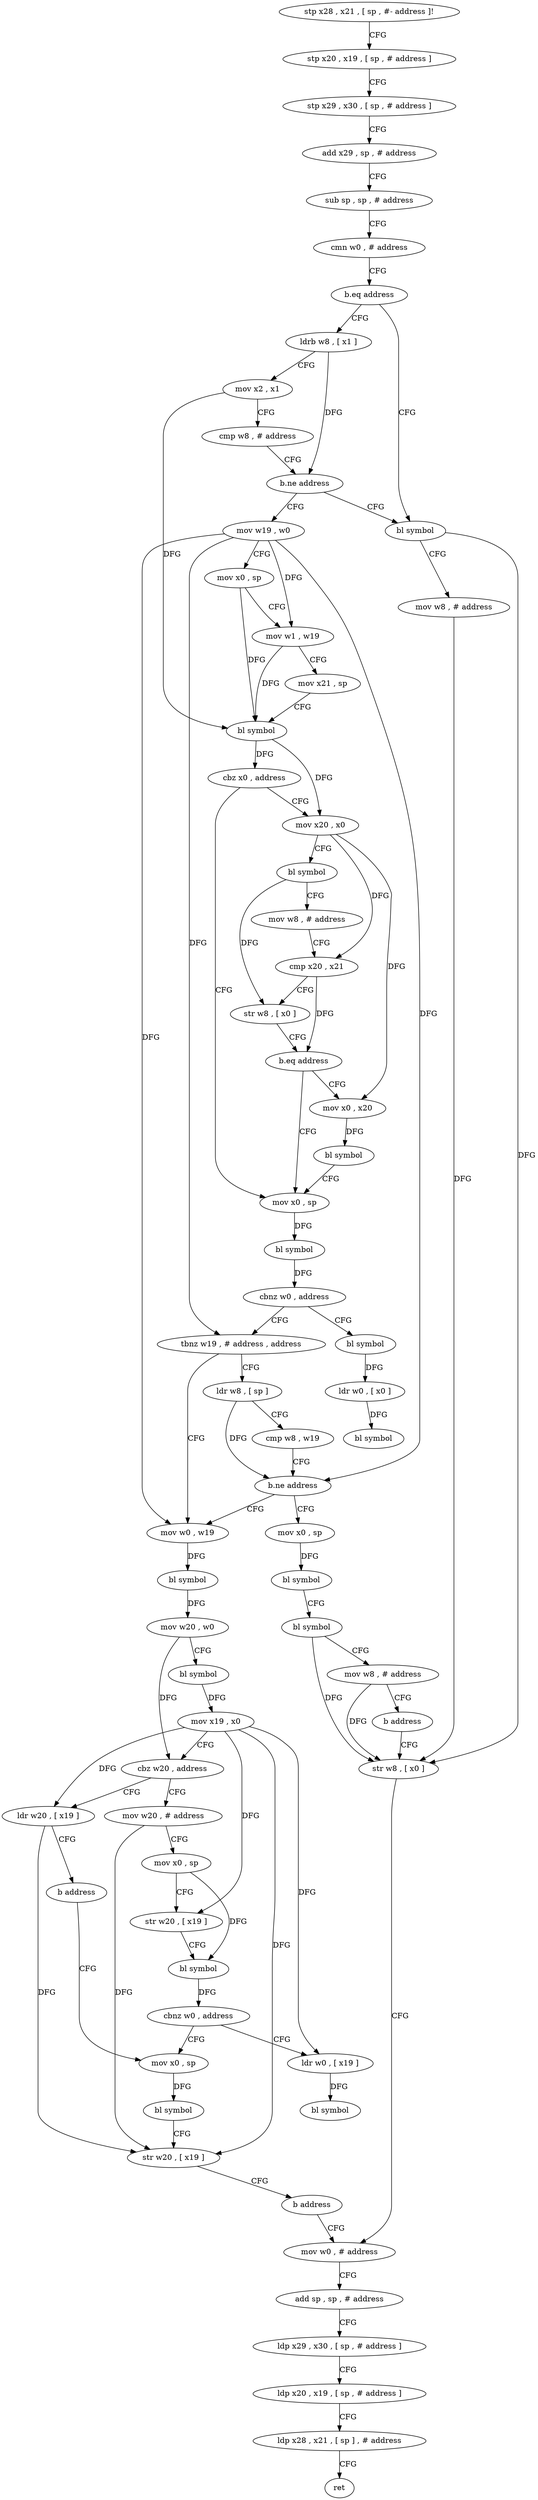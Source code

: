 digraph "func" {
"4377704" [label = "stp x28 , x21 , [ sp , #- address ]!" ]
"4377708" [label = "stp x20 , x19 , [ sp , # address ]" ]
"4377712" [label = "stp x29 , x30 , [ sp , # address ]" ]
"4377716" [label = "add x29 , sp , # address" ]
"4377720" [label = "sub sp , sp , # address" ]
"4377724" [label = "cmn w0 , # address" ]
"4377728" [label = "b.eq address" ]
"4377748" [label = "bl symbol" ]
"4377732" [label = "ldrb w8 , [ x1 ]" ]
"4377752" [label = "mov w8 , # address" ]
"4377756" [label = "str w8 , [ x0 ]" ]
"4377736" [label = "mov x2 , x1" ]
"4377740" [label = "cmp w8 , # address" ]
"4377744" [label = "b.ne address" ]
"4377784" [label = "mov w19 , w0" ]
"4377788" [label = "mov x0 , sp" ]
"4377792" [label = "mov w1 , w19" ]
"4377796" [label = "mov x21 , sp" ]
"4377800" [label = "bl symbol" ]
"4377804" [label = "cbz x0 , address" ]
"4377840" [label = "mov x0 , sp" ]
"4377808" [label = "mov x20 , x0" ]
"4377844" [label = "bl symbol" ]
"4377848" [label = "cbnz w0 , address" ]
"4377956" [label = "bl symbol" ]
"4377852" [label = "tbnz w19 , # address , address" ]
"4377812" [label = "bl symbol" ]
"4377816" [label = "mov w8 , # address" ]
"4377820" [label = "cmp x20 , x21" ]
"4377824" [label = "str w8 , [ x0 ]" ]
"4377828" [label = "b.eq address" ]
"4377832" [label = "mov x0 , x20" ]
"4377960" [label = "ldr w0 , [ x0 ]" ]
"4377964" [label = "bl symbol" ]
"4377888" [label = "mov w0 , w19" ]
"4377856" [label = "ldr w8 , [ sp ]" ]
"4377836" [label = "bl symbol" ]
"4377892" [label = "bl symbol" ]
"4377896" [label = "mov w20 , w0" ]
"4377900" [label = "bl symbol" ]
"4377904" [label = "mov x19 , x0" ]
"4377908" [label = "cbz w20 , address" ]
"4377920" [label = "mov w20 , # address" ]
"4377912" [label = "ldr w20 , [ x19 ]" ]
"4377860" [label = "cmp w8 , w19" ]
"4377864" [label = "b.ne address" ]
"4377868" [label = "mov x0 , sp" ]
"4377924" [label = "mov x0 , sp" ]
"4377928" [label = "str w20 , [ x19 ]" ]
"4377932" [label = "bl symbol" ]
"4377936" [label = "cbnz w0 , address" ]
"4377968" [label = "ldr w0 , [ x19 ]" ]
"4377940" [label = "mov x0 , sp" ]
"4377916" [label = "b address" ]
"4377872" [label = "bl symbol" ]
"4377876" [label = "bl symbol" ]
"4377880" [label = "mov w8 , # address" ]
"4377884" [label = "b address" ]
"4377972" [label = "bl symbol" ]
"4377944" [label = "bl symbol" ]
"4377948" [label = "str w20 , [ x19 ]" ]
"4377952" [label = "b address" ]
"4377760" [label = "mov w0 , # address" ]
"4377764" [label = "add sp , sp , # address" ]
"4377768" [label = "ldp x29 , x30 , [ sp , # address ]" ]
"4377772" [label = "ldp x20 , x19 , [ sp , # address ]" ]
"4377776" [label = "ldp x28 , x21 , [ sp ] , # address" ]
"4377780" [label = "ret" ]
"4377704" -> "4377708" [ label = "CFG" ]
"4377708" -> "4377712" [ label = "CFG" ]
"4377712" -> "4377716" [ label = "CFG" ]
"4377716" -> "4377720" [ label = "CFG" ]
"4377720" -> "4377724" [ label = "CFG" ]
"4377724" -> "4377728" [ label = "CFG" ]
"4377728" -> "4377748" [ label = "CFG" ]
"4377728" -> "4377732" [ label = "CFG" ]
"4377748" -> "4377752" [ label = "CFG" ]
"4377748" -> "4377756" [ label = "DFG" ]
"4377732" -> "4377736" [ label = "CFG" ]
"4377732" -> "4377744" [ label = "DFG" ]
"4377752" -> "4377756" [ label = "DFG" ]
"4377756" -> "4377760" [ label = "CFG" ]
"4377736" -> "4377740" [ label = "CFG" ]
"4377736" -> "4377800" [ label = "DFG" ]
"4377740" -> "4377744" [ label = "CFG" ]
"4377744" -> "4377784" [ label = "CFG" ]
"4377744" -> "4377748" [ label = "CFG" ]
"4377784" -> "4377788" [ label = "CFG" ]
"4377784" -> "4377792" [ label = "DFG" ]
"4377784" -> "4377852" [ label = "DFG" ]
"4377784" -> "4377888" [ label = "DFG" ]
"4377784" -> "4377864" [ label = "DFG" ]
"4377788" -> "4377792" [ label = "CFG" ]
"4377788" -> "4377800" [ label = "DFG" ]
"4377792" -> "4377796" [ label = "CFG" ]
"4377792" -> "4377800" [ label = "DFG" ]
"4377796" -> "4377800" [ label = "CFG" ]
"4377800" -> "4377804" [ label = "DFG" ]
"4377800" -> "4377808" [ label = "DFG" ]
"4377804" -> "4377840" [ label = "CFG" ]
"4377804" -> "4377808" [ label = "CFG" ]
"4377840" -> "4377844" [ label = "DFG" ]
"4377808" -> "4377812" [ label = "CFG" ]
"4377808" -> "4377820" [ label = "DFG" ]
"4377808" -> "4377832" [ label = "DFG" ]
"4377844" -> "4377848" [ label = "DFG" ]
"4377848" -> "4377956" [ label = "CFG" ]
"4377848" -> "4377852" [ label = "CFG" ]
"4377956" -> "4377960" [ label = "DFG" ]
"4377852" -> "4377888" [ label = "CFG" ]
"4377852" -> "4377856" [ label = "CFG" ]
"4377812" -> "4377816" [ label = "CFG" ]
"4377812" -> "4377824" [ label = "DFG" ]
"4377816" -> "4377820" [ label = "CFG" ]
"4377820" -> "4377824" [ label = "CFG" ]
"4377820" -> "4377828" [ label = "DFG" ]
"4377824" -> "4377828" [ label = "CFG" ]
"4377828" -> "4377840" [ label = "CFG" ]
"4377828" -> "4377832" [ label = "CFG" ]
"4377832" -> "4377836" [ label = "DFG" ]
"4377960" -> "4377964" [ label = "DFG" ]
"4377888" -> "4377892" [ label = "DFG" ]
"4377856" -> "4377860" [ label = "CFG" ]
"4377856" -> "4377864" [ label = "DFG" ]
"4377836" -> "4377840" [ label = "CFG" ]
"4377892" -> "4377896" [ label = "DFG" ]
"4377896" -> "4377900" [ label = "CFG" ]
"4377896" -> "4377908" [ label = "DFG" ]
"4377900" -> "4377904" [ label = "DFG" ]
"4377904" -> "4377908" [ label = "CFG" ]
"4377904" -> "4377928" [ label = "DFG" ]
"4377904" -> "4377912" [ label = "DFG" ]
"4377904" -> "4377968" [ label = "DFG" ]
"4377904" -> "4377948" [ label = "DFG" ]
"4377908" -> "4377920" [ label = "CFG" ]
"4377908" -> "4377912" [ label = "CFG" ]
"4377920" -> "4377924" [ label = "CFG" ]
"4377920" -> "4377948" [ label = "DFG" ]
"4377912" -> "4377916" [ label = "CFG" ]
"4377912" -> "4377948" [ label = "DFG" ]
"4377860" -> "4377864" [ label = "CFG" ]
"4377864" -> "4377888" [ label = "CFG" ]
"4377864" -> "4377868" [ label = "CFG" ]
"4377868" -> "4377872" [ label = "DFG" ]
"4377924" -> "4377928" [ label = "CFG" ]
"4377924" -> "4377932" [ label = "DFG" ]
"4377928" -> "4377932" [ label = "CFG" ]
"4377932" -> "4377936" [ label = "DFG" ]
"4377936" -> "4377968" [ label = "CFG" ]
"4377936" -> "4377940" [ label = "CFG" ]
"4377968" -> "4377972" [ label = "DFG" ]
"4377940" -> "4377944" [ label = "DFG" ]
"4377916" -> "4377940" [ label = "CFG" ]
"4377872" -> "4377876" [ label = "CFG" ]
"4377876" -> "4377880" [ label = "CFG" ]
"4377876" -> "4377756" [ label = "DFG" ]
"4377880" -> "4377884" [ label = "CFG" ]
"4377880" -> "4377756" [ label = "DFG" ]
"4377884" -> "4377756" [ label = "CFG" ]
"4377944" -> "4377948" [ label = "CFG" ]
"4377948" -> "4377952" [ label = "CFG" ]
"4377952" -> "4377760" [ label = "CFG" ]
"4377760" -> "4377764" [ label = "CFG" ]
"4377764" -> "4377768" [ label = "CFG" ]
"4377768" -> "4377772" [ label = "CFG" ]
"4377772" -> "4377776" [ label = "CFG" ]
"4377776" -> "4377780" [ label = "CFG" ]
}
